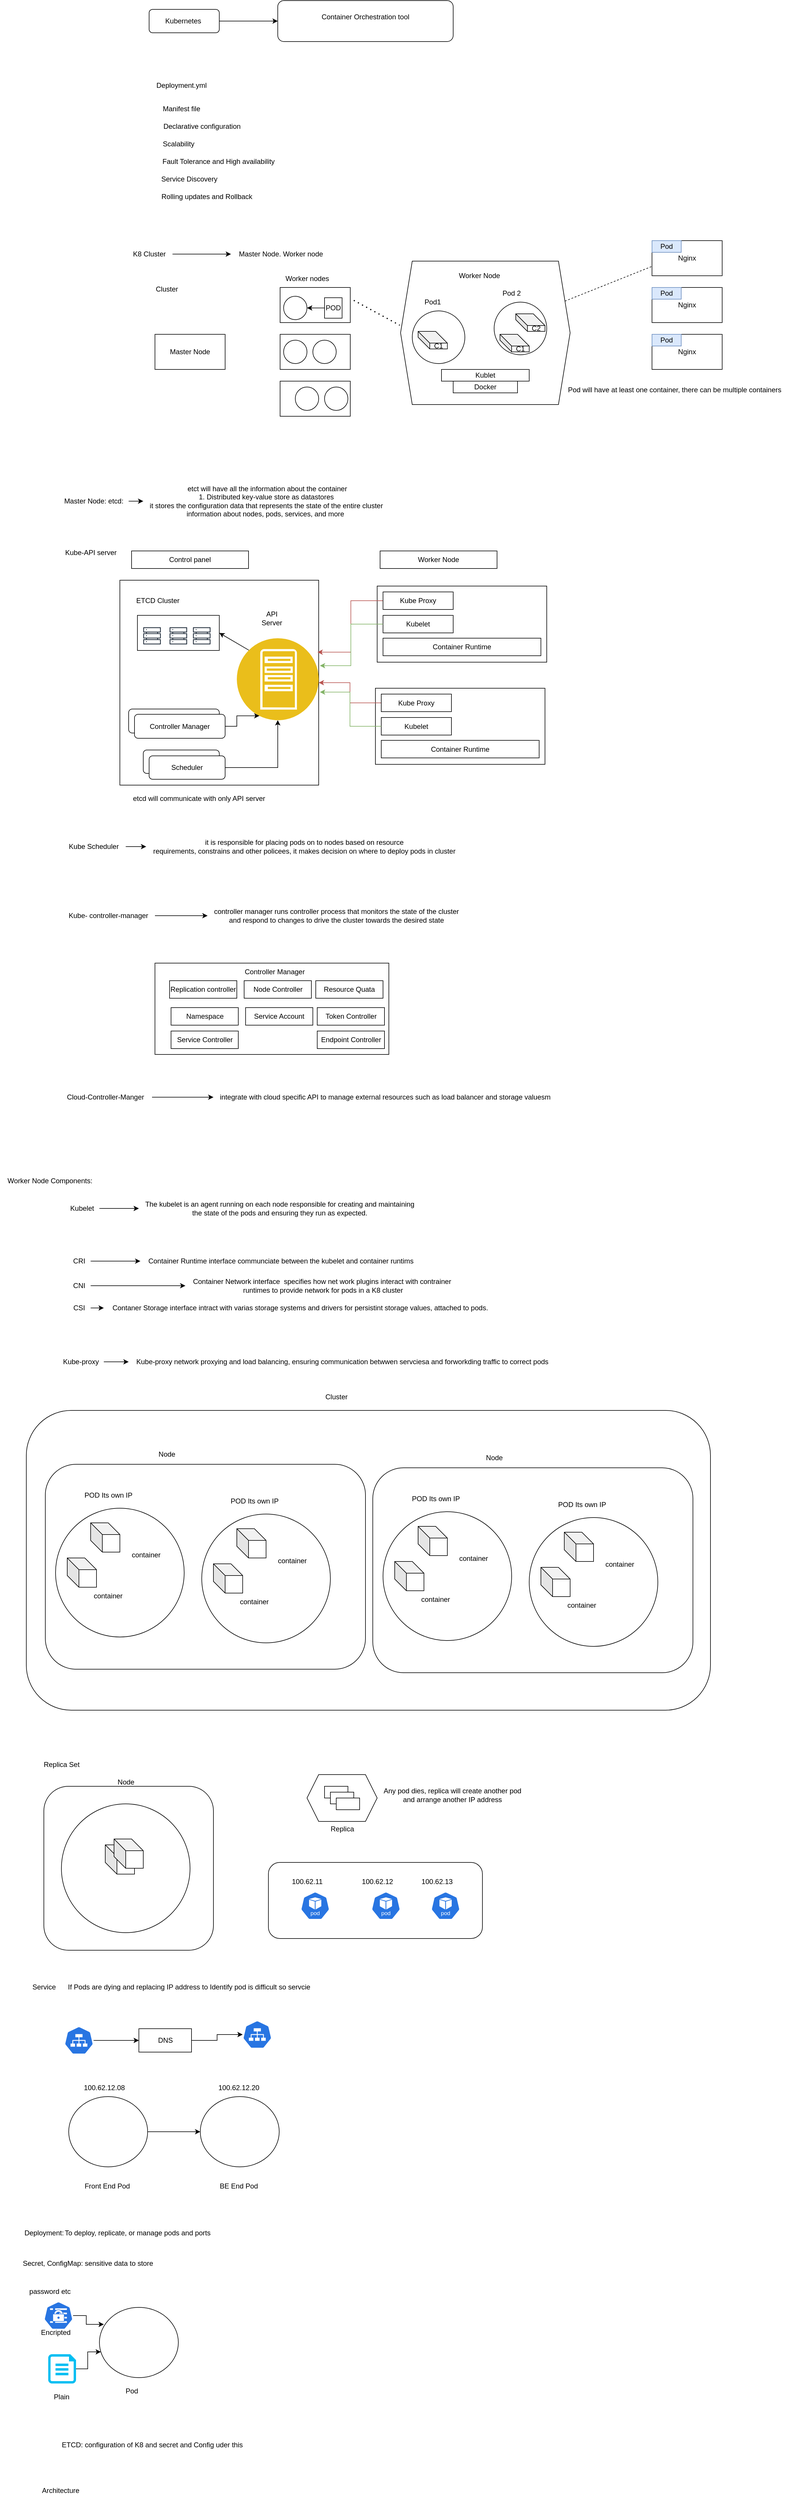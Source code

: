 <mxfile version="24.7.12">
  <diagram id="C5RBs43oDa-KdzZeNtuy" name="Page-1">
    <mxGraphModel dx="2361" dy="752" grid="1" gridSize="10" guides="1" tooltips="1" connect="1" arrows="1" fold="1" page="1" pageScale="1" pageWidth="827" pageHeight="1169" math="0" shadow="0">
      <root>
        <mxCell id="WIyWlLk6GJQsqaUBKTNV-0" />
        <mxCell id="WIyWlLk6GJQsqaUBKTNV-1" parent="WIyWlLk6GJQsqaUBKTNV-0" />
        <mxCell id="jMleGvEwKLc3Yw7W99So-43" value="" style="shape=hexagon;perimeter=hexagonPerimeter2;whiteSpace=wrap;html=1;fixedSize=1;" vertex="1" parent="WIyWlLk6GJQsqaUBKTNV-1">
          <mxGeometry x="420" y="3110" width="120" height="80" as="geometry" />
        </mxCell>
        <mxCell id="jMleGvEwKLc3Yw7W99So-36" value="" style="rounded=1;whiteSpace=wrap;html=1;" vertex="1" parent="WIyWlLk6GJQsqaUBKTNV-1">
          <mxGeometry x="-30" y="3130" width="290" height="280" as="geometry" />
        </mxCell>
        <mxCell id="jMleGvEwKLc3Yw7W99So-16" value="" style="rounded=1;whiteSpace=wrap;html=1;" vertex="1" parent="WIyWlLk6GJQsqaUBKTNV-1">
          <mxGeometry x="-60" y="2488" width="1170" height="512" as="geometry" />
        </mxCell>
        <mxCell id="jMleGvEwKLc3Yw7W99So-14" value="" style="rounded=1;whiteSpace=wrap;html=1;" vertex="1" parent="WIyWlLk6GJQsqaUBKTNV-1">
          <mxGeometry x="-27.5" y="2580" width="547.5" height="350" as="geometry" />
        </mxCell>
        <mxCell id="36-RxXvigOqK-Phu8G21-1" value="" style="edgeStyle=orthogonalEdgeStyle;rounded=0;orthogonalLoop=1;jettySize=auto;html=1;" parent="WIyWlLk6GJQsqaUBKTNV-1" source="WIyWlLk6GJQsqaUBKTNV-3" target="36-RxXvigOqK-Phu8G21-0" edge="1">
          <mxGeometry relative="1" as="geometry" />
        </mxCell>
        <mxCell id="WIyWlLk6GJQsqaUBKTNV-3" value="Kubernetes&amp;nbsp;" style="rounded=1;whiteSpace=wrap;html=1;fontSize=12;glass=0;strokeWidth=1;shadow=0;" parent="WIyWlLk6GJQsqaUBKTNV-1" vertex="1">
          <mxGeometry x="150" y="95" width="120" height="40" as="geometry" />
        </mxCell>
        <mxCell id="36-RxXvigOqK-Phu8G21-0" value="Container Orchestration tool&lt;div&gt;&amp;nbsp;&lt;/div&gt;" style="rounded=1;whiteSpace=wrap;html=1;fontSize=12;glass=0;strokeWidth=1;shadow=0;" parent="WIyWlLk6GJQsqaUBKTNV-1" vertex="1">
          <mxGeometry x="370" y="80" width="300" height="70" as="geometry" />
        </mxCell>
        <mxCell id="36-RxXvigOqK-Phu8G21-3" value="Manifest file" style="text;html=1;align=center;verticalAlign=middle;resizable=0;points=[];autosize=1;strokeColor=none;fillColor=none;" parent="WIyWlLk6GJQsqaUBKTNV-1" vertex="1">
          <mxGeometry x="160" y="250" width="90" height="30" as="geometry" />
        </mxCell>
        <mxCell id="36-RxXvigOqK-Phu8G21-4" value="Declarative configuration" style="text;html=1;align=center;verticalAlign=middle;resizable=0;points=[];autosize=1;strokeColor=none;fillColor=none;" parent="WIyWlLk6GJQsqaUBKTNV-1" vertex="1">
          <mxGeometry x="160" y="280" width="160" height="30" as="geometry" />
        </mxCell>
        <mxCell id="36-RxXvigOqK-Phu8G21-5" value="Scalability" style="text;html=1;align=center;verticalAlign=middle;resizable=0;points=[];autosize=1;strokeColor=none;fillColor=none;" parent="WIyWlLk6GJQsqaUBKTNV-1" vertex="1">
          <mxGeometry x="160" y="310" width="80" height="30" as="geometry" />
        </mxCell>
        <mxCell id="36-RxXvigOqK-Phu8G21-7" value="Fault Tolerance and High availability&amp;nbsp;" style="text;html=1;align=center;verticalAlign=middle;resizable=0;points=[];autosize=1;strokeColor=none;fillColor=none;" parent="WIyWlLk6GJQsqaUBKTNV-1" vertex="1">
          <mxGeometry x="160" y="340" width="220" height="30" as="geometry" />
        </mxCell>
        <mxCell id="36-RxXvigOqK-Phu8G21-8" value="Deployment.yml" style="text;html=1;align=center;verticalAlign=middle;resizable=0;points=[];autosize=1;strokeColor=none;fillColor=none;" parent="WIyWlLk6GJQsqaUBKTNV-1" vertex="1">
          <mxGeometry x="150" y="210" width="110" height="30" as="geometry" />
        </mxCell>
        <mxCell id="36-RxXvigOqK-Phu8G21-9" value="Service Discovery&amp;nbsp;" style="text;html=1;align=center;verticalAlign=middle;resizable=0;points=[];autosize=1;strokeColor=none;fillColor=none;" parent="WIyWlLk6GJQsqaUBKTNV-1" vertex="1">
          <mxGeometry x="160" y="370" width="120" height="30" as="geometry" />
        </mxCell>
        <mxCell id="36-RxXvigOqK-Phu8G21-10" value="Rolling updates and Rollback&amp;nbsp;" style="text;html=1;align=center;verticalAlign=middle;resizable=0;points=[];autosize=1;strokeColor=none;fillColor=none;" parent="WIyWlLk6GJQsqaUBKTNV-1" vertex="1">
          <mxGeometry x="160" y="400" width="180" height="30" as="geometry" />
        </mxCell>
        <mxCell id="36-RxXvigOqK-Phu8G21-13" value="" style="edgeStyle=orthogonalEdgeStyle;rounded=0;orthogonalLoop=1;jettySize=auto;html=1;" parent="WIyWlLk6GJQsqaUBKTNV-1" source="36-RxXvigOqK-Phu8G21-11" target="36-RxXvigOqK-Phu8G21-12" edge="1">
          <mxGeometry relative="1" as="geometry" />
        </mxCell>
        <mxCell id="36-RxXvigOqK-Phu8G21-11" value="K8 Cluster" style="text;html=1;align=center;verticalAlign=middle;resizable=0;points=[];autosize=1;strokeColor=none;fillColor=none;" parent="WIyWlLk6GJQsqaUBKTNV-1" vertex="1">
          <mxGeometry x="110" y="498" width="80" height="30" as="geometry" />
        </mxCell>
        <mxCell id="36-RxXvigOqK-Phu8G21-12" value="Master Node. Worker node" style="text;html=1;align=center;verticalAlign=middle;resizable=0;points=[];autosize=1;strokeColor=none;fillColor=none;" parent="WIyWlLk6GJQsqaUBKTNV-1" vertex="1">
          <mxGeometry x="290" y="498" width="170" height="30" as="geometry" />
        </mxCell>
        <mxCell id="36-RxXvigOqK-Phu8G21-14" value="Master Node" style="rounded=0;whiteSpace=wrap;html=1;" parent="WIyWlLk6GJQsqaUBKTNV-1" vertex="1">
          <mxGeometry x="160" y="650" width="120" height="60" as="geometry" />
        </mxCell>
        <mxCell id="36-RxXvigOqK-Phu8G21-15" value="" style="rounded=0;whiteSpace=wrap;html=1;" parent="WIyWlLk6GJQsqaUBKTNV-1" vertex="1">
          <mxGeometry x="374" y="730" width="120" height="60" as="geometry" />
        </mxCell>
        <mxCell id="36-RxXvigOqK-Phu8G21-16" value="" style="rounded=0;whiteSpace=wrap;html=1;" parent="WIyWlLk6GJQsqaUBKTNV-1" vertex="1">
          <mxGeometry x="374" y="650" width="120" height="60" as="geometry" />
        </mxCell>
        <mxCell id="36-RxXvigOqK-Phu8G21-17" value="" style="rounded=0;whiteSpace=wrap;html=1;" parent="WIyWlLk6GJQsqaUBKTNV-1" vertex="1">
          <mxGeometry x="374" y="570" width="120" height="60" as="geometry" />
        </mxCell>
        <mxCell id="36-RxXvigOqK-Phu8G21-19" value="" style="ellipse;whiteSpace=wrap;html=1;aspect=fixed;" parent="WIyWlLk6GJQsqaUBKTNV-1" vertex="1">
          <mxGeometry x="380" y="585" width="40" height="40" as="geometry" />
        </mxCell>
        <mxCell id="36-RxXvigOqK-Phu8G21-22" value="" style="edgeStyle=orthogonalEdgeStyle;rounded=0;orthogonalLoop=1;jettySize=auto;html=1;" parent="WIyWlLk6GJQsqaUBKTNV-1" source="36-RxXvigOqK-Phu8G21-20" target="36-RxXvigOqK-Phu8G21-19" edge="1">
          <mxGeometry relative="1" as="geometry" />
        </mxCell>
        <mxCell id="36-RxXvigOqK-Phu8G21-20" value="POD" style="whiteSpace=wrap;html=1;" parent="WIyWlLk6GJQsqaUBKTNV-1" vertex="1">
          <mxGeometry x="450" y="587.5" width="30" height="35" as="geometry" />
        </mxCell>
        <mxCell id="36-RxXvigOqK-Phu8G21-23" value="" style="ellipse;whiteSpace=wrap;html=1;aspect=fixed;" parent="WIyWlLk6GJQsqaUBKTNV-1" vertex="1">
          <mxGeometry x="430" y="660" width="40" height="40" as="geometry" />
        </mxCell>
        <mxCell id="36-RxXvigOqK-Phu8G21-24" value="" style="ellipse;whiteSpace=wrap;html=1;aspect=fixed;" parent="WIyWlLk6GJQsqaUBKTNV-1" vertex="1">
          <mxGeometry x="380" y="660" width="40" height="40" as="geometry" />
        </mxCell>
        <mxCell id="36-RxXvigOqK-Phu8G21-25" value="" style="ellipse;whiteSpace=wrap;html=1;aspect=fixed;" parent="WIyWlLk6GJQsqaUBKTNV-1" vertex="1">
          <mxGeometry x="400" y="740" width="40" height="40" as="geometry" />
        </mxCell>
        <mxCell id="36-RxXvigOqK-Phu8G21-26" value="" style="ellipse;whiteSpace=wrap;html=1;aspect=fixed;" parent="WIyWlLk6GJQsqaUBKTNV-1" vertex="1">
          <mxGeometry x="450" y="740" width="40" height="40" as="geometry" />
        </mxCell>
        <mxCell id="36-RxXvigOqK-Phu8G21-27" value="Worker nodes" style="text;html=1;align=center;verticalAlign=middle;resizable=0;points=[];autosize=1;strokeColor=none;fillColor=none;" parent="WIyWlLk6GJQsqaUBKTNV-1" vertex="1">
          <mxGeometry x="370" y="540" width="100" height="30" as="geometry" />
        </mxCell>
        <mxCell id="36-RxXvigOqK-Phu8G21-29" value="Cluster" style="text;html=1;align=center;verticalAlign=middle;resizable=0;points=[];autosize=1;strokeColor=none;fillColor=none;" parent="WIyWlLk6GJQsqaUBKTNV-1" vertex="1">
          <mxGeometry x="150" y="558" width="60" height="30" as="geometry" />
        </mxCell>
        <mxCell id="36-RxXvigOqK-Phu8G21-30" value="&lt;div&gt;&lt;br&gt;&lt;/div&gt;" style="shape=hexagon;perimeter=hexagonPerimeter2;whiteSpace=wrap;html=1;fixedSize=1;" parent="WIyWlLk6GJQsqaUBKTNV-1" vertex="1">
          <mxGeometry x="580" y="525" width="290" height="245" as="geometry" />
        </mxCell>
        <mxCell id="36-RxXvigOqK-Phu8G21-31" value="" style="endArrow=none;dashed=1;html=1;dashPattern=1 3;strokeWidth=2;rounded=0;entryX=-0.005;entryY=0.447;entryDx=0;entryDy=0;entryPerimeter=0;" parent="WIyWlLk6GJQsqaUBKTNV-1" target="36-RxXvigOqK-Phu8G21-30" edge="1">
          <mxGeometry width="50" height="50" relative="1" as="geometry">
            <mxPoint x="500" y="592" as="sourcePoint" />
            <mxPoint x="560" y="790" as="targetPoint" />
          </mxGeometry>
        </mxCell>
        <mxCell id="36-RxXvigOqK-Phu8G21-32" value="" style="ellipse;whiteSpace=wrap;html=1;aspect=fixed;" parent="WIyWlLk6GJQsqaUBKTNV-1" vertex="1">
          <mxGeometry x="600" y="610" width="90" height="90" as="geometry" />
        </mxCell>
        <mxCell id="36-RxXvigOqK-Phu8G21-34" value="" style="ellipse;whiteSpace=wrap;html=1;aspect=fixed;" parent="WIyWlLk6GJQsqaUBKTNV-1" vertex="1">
          <mxGeometry x="740" y="595" width="90" height="90" as="geometry" />
        </mxCell>
        <mxCell id="36-RxXvigOqK-Phu8G21-35" value="C1" style="shape=cube;whiteSpace=wrap;html=1;boundedLbl=1;backgroundOutline=1;darkOpacity=0.05;darkOpacity2=0.1;size=20;" parent="WIyWlLk6GJQsqaUBKTNV-1" vertex="1">
          <mxGeometry x="610" y="645" width="50" height="30" as="geometry" />
        </mxCell>
        <mxCell id="36-RxXvigOqK-Phu8G21-36" value="C2" style="shape=cube;whiteSpace=wrap;html=1;boundedLbl=1;backgroundOutline=1;darkOpacity=0.05;darkOpacity2=0.1;size=20;" parent="WIyWlLk6GJQsqaUBKTNV-1" vertex="1">
          <mxGeometry x="777" y="615" width="50" height="30" as="geometry" />
        </mxCell>
        <mxCell id="36-RxXvigOqK-Phu8G21-37" value="C1" style="shape=cube;whiteSpace=wrap;html=1;boundedLbl=1;backgroundOutline=1;darkOpacity=0.05;darkOpacity2=0.1;size=20;" parent="WIyWlLk6GJQsqaUBKTNV-1" vertex="1">
          <mxGeometry x="750" y="650" width="50" height="30" as="geometry" />
        </mxCell>
        <mxCell id="36-RxXvigOqK-Phu8G21-38" value="Pod1" style="text;html=1;align=center;verticalAlign=middle;whiteSpace=wrap;rounded=0;" parent="WIyWlLk6GJQsqaUBKTNV-1" vertex="1">
          <mxGeometry x="605" y="580" width="60" height="30" as="geometry" />
        </mxCell>
        <mxCell id="36-RxXvigOqK-Phu8G21-39" value="Pod 2" style="text;html=1;align=center;verticalAlign=middle;whiteSpace=wrap;rounded=0;" parent="WIyWlLk6GJQsqaUBKTNV-1" vertex="1">
          <mxGeometry x="740" y="565" width="60" height="30" as="geometry" />
        </mxCell>
        <mxCell id="36-RxXvigOqK-Phu8G21-40" value="Worker Node" style="text;html=1;align=center;verticalAlign=middle;whiteSpace=wrap;rounded=0;" parent="WIyWlLk6GJQsqaUBKTNV-1" vertex="1">
          <mxGeometry x="660" y="535" width="110" height="30" as="geometry" />
        </mxCell>
        <mxCell id="36-RxXvigOqK-Phu8G21-42" value="Kublet" style="rounded=0;whiteSpace=wrap;html=1;" parent="WIyWlLk6GJQsqaUBKTNV-1" vertex="1">
          <mxGeometry x="650" y="710" width="150" height="20" as="geometry" />
        </mxCell>
        <mxCell id="36-RxXvigOqK-Phu8G21-43" value="Docker" style="rounded=0;whiteSpace=wrap;html=1;" parent="WIyWlLk6GJQsqaUBKTNV-1" vertex="1">
          <mxGeometry x="670" y="730" width="110" height="20" as="geometry" />
        </mxCell>
        <mxCell id="36-RxXvigOqK-Phu8G21-44" value="" style="endArrow=none;dashed=1;html=1;rounded=0;" parent="WIyWlLk6GJQsqaUBKTNV-1" target="36-RxXvigOqK-Phu8G21-30" edge="1">
          <mxGeometry width="50" height="50" relative="1" as="geometry">
            <mxPoint x="1020" y="530" as="sourcePoint" />
            <mxPoint x="890" y="560" as="targetPoint" />
          </mxGeometry>
        </mxCell>
        <mxCell id="36-RxXvigOqK-Phu8G21-45" value="Nginx" style="rounded=0;whiteSpace=wrap;html=1;" parent="WIyWlLk6GJQsqaUBKTNV-1" vertex="1">
          <mxGeometry x="1010" y="490" width="120" height="60" as="geometry" />
        </mxCell>
        <mxCell id="36-RxXvigOqK-Phu8G21-46" value="Pod" style="text;html=1;align=center;verticalAlign=middle;whiteSpace=wrap;rounded=0;fillColor=#dae8fc;strokeColor=#6c8ebf;" parent="WIyWlLk6GJQsqaUBKTNV-1" vertex="1">
          <mxGeometry x="1010" y="490" width="50" height="20" as="geometry" />
        </mxCell>
        <mxCell id="36-RxXvigOqK-Phu8G21-47" value="Nginx" style="rounded=0;whiteSpace=wrap;html=1;" parent="WIyWlLk6GJQsqaUBKTNV-1" vertex="1">
          <mxGeometry x="1010" y="570" width="120" height="60" as="geometry" />
        </mxCell>
        <mxCell id="36-RxXvigOqK-Phu8G21-48" value="Nginx" style="rounded=0;whiteSpace=wrap;html=1;" parent="WIyWlLk6GJQsqaUBKTNV-1" vertex="1">
          <mxGeometry x="1010" y="650" width="120" height="60" as="geometry" />
        </mxCell>
        <mxCell id="36-RxXvigOqK-Phu8G21-49" value="Pod" style="text;html=1;align=center;verticalAlign=middle;whiteSpace=wrap;rounded=0;fillColor=#dae8fc;strokeColor=#6c8ebf;" parent="WIyWlLk6GJQsqaUBKTNV-1" vertex="1">
          <mxGeometry x="1010" y="570" width="50" height="20" as="geometry" />
        </mxCell>
        <mxCell id="36-RxXvigOqK-Phu8G21-50" value="Pod" style="text;html=1;align=center;verticalAlign=middle;whiteSpace=wrap;rounded=0;fillColor=#dae8fc;strokeColor=#6c8ebf;" parent="WIyWlLk6GJQsqaUBKTNV-1" vertex="1">
          <mxGeometry x="1010" y="650" width="50" height="20" as="geometry" />
        </mxCell>
        <mxCell id="36-RxXvigOqK-Phu8G21-52" value="Pod will have at least one container, there can be multiple containers&amp;nbsp;" style="text;html=1;align=center;verticalAlign=middle;resizable=0;points=[];autosize=1;strokeColor=none;fillColor=none;" parent="WIyWlLk6GJQsqaUBKTNV-1" vertex="1">
          <mxGeometry x="855" y="730" width="390" height="30" as="geometry" />
        </mxCell>
        <mxCell id="36-RxXvigOqK-Phu8G21-55" value="" style="edgeStyle=orthogonalEdgeStyle;rounded=0;orthogonalLoop=1;jettySize=auto;html=1;" parent="WIyWlLk6GJQsqaUBKTNV-1" source="36-RxXvigOqK-Phu8G21-53" target="36-RxXvigOqK-Phu8G21-54" edge="1">
          <mxGeometry relative="1" as="geometry" />
        </mxCell>
        <mxCell id="36-RxXvigOqK-Phu8G21-53" value="Master Node: etcd:" style="text;html=1;align=center;verticalAlign=middle;resizable=0;points=[];autosize=1;strokeColor=none;fillColor=none;" parent="WIyWlLk6GJQsqaUBKTNV-1" vertex="1">
          <mxGeometry x="-5" y="920" width="120" height="30" as="geometry" />
        </mxCell>
        <mxCell id="36-RxXvigOqK-Phu8G21-54" value="&amp;nbsp;etct will have all the information about the container&lt;div&gt;1. Distributed key-value store as datastores&lt;/div&gt;&lt;div&gt;it stores the configuration data that represents the state of the entire cluster&lt;/div&gt;&lt;div&gt;information about nodes, pods, services, and more&amp;nbsp;&lt;/div&gt;" style="text;html=1;align=center;verticalAlign=middle;resizable=0;points=[];autosize=1;strokeColor=none;fillColor=none;" parent="WIyWlLk6GJQsqaUBKTNV-1" vertex="1">
          <mxGeometry x="140" y="900" width="420" height="70" as="geometry" />
        </mxCell>
        <mxCell id="36-RxXvigOqK-Phu8G21-59" value="Kube-API server" style="text;html=1;align=center;verticalAlign=middle;resizable=0;points=[];autosize=1;strokeColor=none;fillColor=none;" parent="WIyWlLk6GJQsqaUBKTNV-1" vertex="1">
          <mxGeometry x="-5" y="1008" width="110" height="30" as="geometry" />
        </mxCell>
        <mxCell id="36-RxXvigOqK-Phu8G21-60" value="Control panel" style="rounded=0;whiteSpace=wrap;html=1;" parent="WIyWlLk6GJQsqaUBKTNV-1" vertex="1">
          <mxGeometry x="120" y="1020" width="200" height="30" as="geometry" />
        </mxCell>
        <mxCell id="36-RxXvigOqK-Phu8G21-61" value="" style="rounded=0;whiteSpace=wrap;html=1;" parent="WIyWlLk6GJQsqaUBKTNV-1" vertex="1">
          <mxGeometry x="100" y="1070" width="340" height="350" as="geometry" />
        </mxCell>
        <mxCell id="36-RxXvigOqK-Phu8G21-62" value="" style="rounded=0;whiteSpace=wrap;html=1;" parent="WIyWlLk6GJQsqaUBKTNV-1" vertex="1">
          <mxGeometry x="130" y="1130" width="140" height="60" as="geometry" />
        </mxCell>
        <mxCell id="36-RxXvigOqK-Phu8G21-63" value="ETCD Cluster" style="text;html=1;align=center;verticalAlign=middle;whiteSpace=wrap;rounded=0;" parent="WIyWlLk6GJQsqaUBKTNV-1" vertex="1">
          <mxGeometry x="120" y="1090" width="90" height="30" as="geometry" />
        </mxCell>
        <mxCell id="36-RxXvigOqK-Phu8G21-64" value="" style="sketch=0;outlineConnect=0;fontColor=#232F3E;gradientColor=none;fillColor=#232F3D;strokeColor=none;dashed=0;verticalLabelPosition=bottom;verticalAlign=top;align=center;html=1;fontSize=12;fontStyle=0;aspect=fixed;pointerEvents=1;shape=mxgraph.aws4.servers;" parent="WIyWlLk6GJQsqaUBKTNV-1" vertex="1">
          <mxGeometry x="140" y="1150" width="30" height="30" as="geometry" />
        </mxCell>
        <mxCell id="36-RxXvigOqK-Phu8G21-65" value="" style="sketch=0;outlineConnect=0;fontColor=#232F3E;gradientColor=none;fillColor=#232F3D;strokeColor=none;dashed=0;verticalLabelPosition=bottom;verticalAlign=top;align=center;html=1;fontSize=12;fontStyle=0;aspect=fixed;pointerEvents=1;shape=mxgraph.aws4.servers;" parent="WIyWlLk6GJQsqaUBKTNV-1" vertex="1">
          <mxGeometry x="185" y="1150" width="30" height="30" as="geometry" />
        </mxCell>
        <mxCell id="36-RxXvigOqK-Phu8G21-66" value="" style="sketch=0;outlineConnect=0;fontColor=#232F3E;gradientColor=none;fillColor=#232F3D;strokeColor=none;dashed=0;verticalLabelPosition=bottom;verticalAlign=top;align=center;html=1;fontSize=12;fontStyle=0;aspect=fixed;pointerEvents=1;shape=mxgraph.aws4.servers;" parent="WIyWlLk6GJQsqaUBKTNV-1" vertex="1">
          <mxGeometry x="225" y="1150" width="30" height="30" as="geometry" />
        </mxCell>
        <mxCell id="36-RxXvigOqK-Phu8G21-67" value="" style="image;aspect=fixed;perimeter=ellipsePerimeter;html=1;align=center;shadow=0;dashed=0;fontColor=#4277BB;labelBackgroundColor=default;fontSize=12;spacingTop=3;image=img/lib/ibm/applications/app_server.svg;" parent="WIyWlLk6GJQsqaUBKTNV-1" vertex="1">
          <mxGeometry x="300" y="1169" width="140" height="140" as="geometry" />
        </mxCell>
        <mxCell id="36-RxXvigOqK-Phu8G21-68" value="" style="endArrow=classic;html=1;rounded=0;entryX=1;entryY=0.5;entryDx=0;entryDy=0;exitX=0;exitY=0;exitDx=0;exitDy=0;" parent="WIyWlLk6GJQsqaUBKTNV-1" source="36-RxXvigOqK-Phu8G21-67" target="36-RxXvigOqK-Phu8G21-62" edge="1">
          <mxGeometry width="50" height="50" relative="1" as="geometry">
            <mxPoint x="260" y="1260" as="sourcePoint" />
            <mxPoint x="310" y="1210" as="targetPoint" />
          </mxGeometry>
        </mxCell>
        <mxCell id="36-RxXvigOqK-Phu8G21-69" value="" style="rounded=1;whiteSpace=wrap;html=1;" parent="WIyWlLk6GJQsqaUBKTNV-1" vertex="1">
          <mxGeometry x="115" y="1290" width="155" height="41" as="geometry" />
        </mxCell>
        <mxCell id="36-RxXvigOqK-Phu8G21-74" style="edgeStyle=orthogonalEdgeStyle;rounded=0;orthogonalLoop=1;jettySize=auto;html=1;entryX=0.25;entryY=1;entryDx=0;entryDy=0;" parent="WIyWlLk6GJQsqaUBKTNV-1" source="36-RxXvigOqK-Phu8G21-70" target="36-RxXvigOqK-Phu8G21-67" edge="1">
          <mxGeometry relative="1" as="geometry" />
        </mxCell>
        <mxCell id="36-RxXvigOqK-Phu8G21-70" value="Controller Manager" style="rounded=1;whiteSpace=wrap;html=1;" parent="WIyWlLk6GJQsqaUBKTNV-1" vertex="1">
          <mxGeometry x="125" y="1299" width="155" height="41" as="geometry" />
        </mxCell>
        <mxCell id="36-RxXvigOqK-Phu8G21-71" value="" style="rounded=1;whiteSpace=wrap;html=1;" parent="WIyWlLk6GJQsqaUBKTNV-1" vertex="1">
          <mxGeometry x="140" y="1360" width="130" height="40" as="geometry" />
        </mxCell>
        <mxCell id="36-RxXvigOqK-Phu8G21-77" style="edgeStyle=orthogonalEdgeStyle;rounded=0;orthogonalLoop=1;jettySize=auto;html=1;entryX=0.5;entryY=1;entryDx=0;entryDy=0;" parent="WIyWlLk6GJQsqaUBKTNV-1" source="36-RxXvigOqK-Phu8G21-72" target="36-RxXvigOqK-Phu8G21-67" edge="1">
          <mxGeometry relative="1" as="geometry" />
        </mxCell>
        <mxCell id="36-RxXvigOqK-Phu8G21-72" value="Scheduler" style="rounded=1;whiteSpace=wrap;html=1;" parent="WIyWlLk6GJQsqaUBKTNV-1" vertex="1">
          <mxGeometry x="150" y="1370" width="130" height="40" as="geometry" />
        </mxCell>
        <mxCell id="36-RxXvigOqK-Phu8G21-78" value="Worker Node" style="rounded=0;whiteSpace=wrap;html=1;" parent="WIyWlLk6GJQsqaUBKTNV-1" vertex="1">
          <mxGeometry x="545" y="1020" width="200" height="30" as="geometry" />
        </mxCell>
        <mxCell id="36-RxXvigOqK-Phu8G21-79" value="" style="rounded=0;whiteSpace=wrap;html=1;" parent="WIyWlLk6GJQsqaUBKTNV-1" vertex="1">
          <mxGeometry x="540" y="1080" width="290" height="130" as="geometry" />
        </mxCell>
        <mxCell id="36-RxXvigOqK-Phu8G21-83" style="edgeStyle=orthogonalEdgeStyle;rounded=0;orthogonalLoop=1;jettySize=auto;html=1;entryX=0.994;entryY=0.351;entryDx=0;entryDy=0;entryPerimeter=0;fillColor=#f8cecc;strokeColor=#b85450;" parent="WIyWlLk6GJQsqaUBKTNV-1" source="36-RxXvigOqK-Phu8G21-80" target="36-RxXvigOqK-Phu8G21-61" edge="1">
          <mxGeometry relative="1" as="geometry">
            <mxPoint x="450" y="1190" as="targetPoint" />
          </mxGeometry>
        </mxCell>
        <mxCell id="36-RxXvigOqK-Phu8G21-80" value="Kube Proxy" style="rounded=0;whiteSpace=wrap;html=1;" parent="WIyWlLk6GJQsqaUBKTNV-1" vertex="1">
          <mxGeometry x="550" y="1090" width="120" height="30" as="geometry" />
        </mxCell>
        <mxCell id="36-RxXvigOqK-Phu8G21-81" value="Kubelet" style="rounded=0;whiteSpace=wrap;html=1;" parent="WIyWlLk6GJQsqaUBKTNV-1" vertex="1">
          <mxGeometry x="550" y="1130" width="120" height="30" as="geometry" />
        </mxCell>
        <mxCell id="36-RxXvigOqK-Phu8G21-82" value="Container Runtime" style="rounded=0;whiteSpace=wrap;html=1;" parent="WIyWlLk6GJQsqaUBKTNV-1" vertex="1">
          <mxGeometry x="550" y="1169" width="270" height="30" as="geometry" />
        </mxCell>
        <mxCell id="36-RxXvigOqK-Phu8G21-84" style="edgeStyle=orthogonalEdgeStyle;rounded=0;orthogonalLoop=1;jettySize=auto;html=1;entryX=1.006;entryY=0.417;entryDx=0;entryDy=0;entryPerimeter=0;fillColor=#d5e8d4;strokeColor=#82b366;" parent="WIyWlLk6GJQsqaUBKTNV-1" source="36-RxXvigOqK-Phu8G21-81" target="36-RxXvigOqK-Phu8G21-61" edge="1">
          <mxGeometry relative="1" as="geometry" />
        </mxCell>
        <mxCell id="36-RxXvigOqK-Phu8G21-86" value="" style="rounded=0;whiteSpace=wrap;html=1;" parent="WIyWlLk6GJQsqaUBKTNV-1" vertex="1">
          <mxGeometry x="537" y="1254.5" width="290" height="130" as="geometry" />
        </mxCell>
        <mxCell id="36-RxXvigOqK-Phu8G21-90" style="edgeStyle=orthogonalEdgeStyle;rounded=0;orthogonalLoop=1;jettySize=auto;html=1;entryX=1;entryY=0.5;entryDx=0;entryDy=0;fillColor=#f8cecc;strokeColor=#b85450;" parent="WIyWlLk6GJQsqaUBKTNV-1" source="36-RxXvigOqK-Phu8G21-87" target="36-RxXvigOqK-Phu8G21-61" edge="1">
          <mxGeometry relative="1" as="geometry" />
        </mxCell>
        <mxCell id="36-RxXvigOqK-Phu8G21-87" value="Kube Proxy" style="rounded=0;whiteSpace=wrap;html=1;" parent="WIyWlLk6GJQsqaUBKTNV-1" vertex="1">
          <mxGeometry x="547" y="1264.5" width="120" height="30" as="geometry" />
        </mxCell>
        <mxCell id="36-RxXvigOqK-Phu8G21-88" value="Kubelet" style="rounded=0;whiteSpace=wrap;html=1;" parent="WIyWlLk6GJQsqaUBKTNV-1" vertex="1">
          <mxGeometry x="547" y="1304.5" width="120" height="30" as="geometry" />
        </mxCell>
        <mxCell id="36-RxXvigOqK-Phu8G21-89" value="Container Runtime" style="rounded=0;whiteSpace=wrap;html=1;" parent="WIyWlLk6GJQsqaUBKTNV-1" vertex="1">
          <mxGeometry x="547" y="1343.5" width="270" height="30" as="geometry" />
        </mxCell>
        <mxCell id="36-RxXvigOqK-Phu8G21-91" style="edgeStyle=orthogonalEdgeStyle;rounded=0;orthogonalLoop=1;jettySize=auto;html=1;entryX=1.006;entryY=0.546;entryDx=0;entryDy=0;entryPerimeter=0;fillColor=#d5e8d4;strokeColor=#82b366;" parent="WIyWlLk6GJQsqaUBKTNV-1" source="36-RxXvigOqK-Phu8G21-88" target="36-RxXvigOqK-Phu8G21-61" edge="1">
          <mxGeometry relative="1" as="geometry" />
        </mxCell>
        <mxCell id="36-RxXvigOqK-Phu8G21-92" value="API Server" style="text;html=1;align=center;verticalAlign=middle;whiteSpace=wrap;rounded=0;" parent="WIyWlLk6GJQsqaUBKTNV-1" vertex="1">
          <mxGeometry x="330" y="1120" width="60" height="30" as="geometry" />
        </mxCell>
        <mxCell id="36-RxXvigOqK-Phu8G21-95" value="" style="edgeStyle=orthogonalEdgeStyle;rounded=0;orthogonalLoop=1;jettySize=auto;html=1;" parent="WIyWlLk6GJQsqaUBKTNV-1" source="36-RxXvigOqK-Phu8G21-93" target="36-RxXvigOqK-Phu8G21-94" edge="1">
          <mxGeometry relative="1" as="geometry" />
        </mxCell>
        <mxCell id="36-RxXvigOqK-Phu8G21-93" value="Kube Scheduler" style="text;html=1;align=center;verticalAlign=middle;resizable=0;points=[];autosize=1;strokeColor=none;fillColor=none;" parent="WIyWlLk6GJQsqaUBKTNV-1" vertex="1">
          <mxGeometry y="1510" width="110" height="30" as="geometry" />
        </mxCell>
        <mxCell id="36-RxXvigOqK-Phu8G21-94" value="it is responsible for placing pods on to nodes based on resource&lt;div&gt;requirements, constrains and other policees, it makes decision on where to deploy pods in cluster&lt;/div&gt;" style="text;html=1;align=center;verticalAlign=middle;resizable=0;points=[];autosize=1;strokeColor=none;fillColor=none;" parent="WIyWlLk6GJQsqaUBKTNV-1" vertex="1">
          <mxGeometry x="145" y="1505" width="540" height="40" as="geometry" />
        </mxCell>
        <mxCell id="36-RxXvigOqK-Phu8G21-96" value="etcd will communicate with only API server" style="text;html=1;align=center;verticalAlign=middle;resizable=0;points=[];autosize=1;strokeColor=none;fillColor=none;" parent="WIyWlLk6GJQsqaUBKTNV-1" vertex="1">
          <mxGeometry x="110" y="1428" width="250" height="30" as="geometry" />
        </mxCell>
        <mxCell id="36-RxXvigOqK-Phu8G21-99" value="" style="edgeStyle=orthogonalEdgeStyle;rounded=0;orthogonalLoop=1;jettySize=auto;html=1;" parent="WIyWlLk6GJQsqaUBKTNV-1" source="36-RxXvigOqK-Phu8G21-97" target="36-RxXvigOqK-Phu8G21-98" edge="1">
          <mxGeometry relative="1" as="geometry" />
        </mxCell>
        <mxCell id="36-RxXvigOqK-Phu8G21-97" value="Kube- controller-manager" style="text;html=1;align=center;verticalAlign=middle;resizable=0;points=[];autosize=1;strokeColor=none;fillColor=none;" parent="WIyWlLk6GJQsqaUBKTNV-1" vertex="1">
          <mxGeometry y="1628" width="160" height="30" as="geometry" />
        </mxCell>
        <mxCell id="36-RxXvigOqK-Phu8G21-98" value="controller manager runs controller process that monitors the state of the cluster&lt;div&gt;and respond to changes to drive the cluster towards the desired state&lt;/div&gt;" style="text;html=1;align=center;verticalAlign=middle;resizable=0;points=[];autosize=1;strokeColor=none;fillColor=none;" parent="WIyWlLk6GJQsqaUBKTNV-1" vertex="1">
          <mxGeometry x="250" y="1623" width="440" height="40" as="geometry" />
        </mxCell>
        <mxCell id="36-RxXvigOqK-Phu8G21-100" value="" style="rounded=0;whiteSpace=wrap;html=1;" parent="WIyWlLk6GJQsqaUBKTNV-1" vertex="1">
          <mxGeometry x="160" y="1724" width="400" height="156" as="geometry" />
        </mxCell>
        <mxCell id="36-RxXvigOqK-Phu8G21-101" value="Controller Manager" style="text;html=1;align=center;verticalAlign=middle;whiteSpace=wrap;rounded=0;" parent="WIyWlLk6GJQsqaUBKTNV-1" vertex="1">
          <mxGeometry x="300" y="1724" width="130" height="30" as="geometry" />
        </mxCell>
        <mxCell id="36-RxXvigOqK-Phu8G21-102" value="Replication controller" style="rounded=0;whiteSpace=wrap;html=1;" parent="WIyWlLk6GJQsqaUBKTNV-1" vertex="1">
          <mxGeometry x="185" y="1754" width="115" height="30" as="geometry" />
        </mxCell>
        <mxCell id="36-RxXvigOqK-Phu8G21-103" value="Node Controller" style="rounded=0;whiteSpace=wrap;html=1;" parent="WIyWlLk6GJQsqaUBKTNV-1" vertex="1">
          <mxGeometry x="312.5" y="1754" width="115" height="30" as="geometry" />
        </mxCell>
        <mxCell id="36-RxXvigOqK-Phu8G21-104" value="Resource Quata" style="rounded=0;whiteSpace=wrap;html=1;" parent="WIyWlLk6GJQsqaUBKTNV-1" vertex="1">
          <mxGeometry x="435" y="1754" width="115" height="30" as="geometry" />
        </mxCell>
        <mxCell id="36-RxXvigOqK-Phu8G21-105" value="Namespace" style="rounded=0;whiteSpace=wrap;html=1;" parent="WIyWlLk6GJQsqaUBKTNV-1" vertex="1">
          <mxGeometry x="187.5" y="1800" width="115" height="30" as="geometry" />
        </mxCell>
        <mxCell id="36-RxXvigOqK-Phu8G21-106" value="Service Account" style="rounded=0;whiteSpace=wrap;html=1;" parent="WIyWlLk6GJQsqaUBKTNV-1" vertex="1">
          <mxGeometry x="315" y="1800" width="115" height="30" as="geometry" />
        </mxCell>
        <mxCell id="36-RxXvigOqK-Phu8G21-107" value="Token Controller" style="rounded=0;whiteSpace=wrap;html=1;" parent="WIyWlLk6GJQsqaUBKTNV-1" vertex="1">
          <mxGeometry x="437.5" y="1800" width="115" height="30" as="geometry" />
        </mxCell>
        <mxCell id="36-RxXvigOqK-Phu8G21-108" value="Service Controller" style="rounded=0;whiteSpace=wrap;html=1;" parent="WIyWlLk6GJQsqaUBKTNV-1" vertex="1">
          <mxGeometry x="187.5" y="1840" width="115" height="30" as="geometry" />
        </mxCell>
        <mxCell id="36-RxXvigOqK-Phu8G21-110" value="Endpoint Controller" style="rounded=0;whiteSpace=wrap;html=1;" parent="WIyWlLk6GJQsqaUBKTNV-1" vertex="1">
          <mxGeometry x="437.5" y="1840" width="115" height="30" as="geometry" />
        </mxCell>
        <mxCell id="36-RxXvigOqK-Phu8G21-113" value="" style="edgeStyle=orthogonalEdgeStyle;rounded=0;orthogonalLoop=1;jettySize=auto;html=1;" parent="WIyWlLk6GJQsqaUBKTNV-1" source="36-RxXvigOqK-Phu8G21-111" target="36-RxXvigOqK-Phu8G21-112" edge="1">
          <mxGeometry relative="1" as="geometry" />
        </mxCell>
        <mxCell id="36-RxXvigOqK-Phu8G21-111" value="Cloud-Controller-Manger" style="text;html=1;align=center;verticalAlign=middle;resizable=0;points=[];autosize=1;strokeColor=none;fillColor=none;" parent="WIyWlLk6GJQsqaUBKTNV-1" vertex="1">
          <mxGeometry x="-5" y="1938" width="160" height="30" as="geometry" />
        </mxCell>
        <mxCell id="36-RxXvigOqK-Phu8G21-112" value="integrate with cloud specific API to manage external resources such as load balancer and storage valuesm&amp;nbsp;" style="text;html=1;align=center;verticalAlign=middle;resizable=0;points=[];autosize=1;strokeColor=none;fillColor=none;" parent="WIyWlLk6GJQsqaUBKTNV-1" vertex="1">
          <mxGeometry x="260" y="1938" width="590" height="30" as="geometry" />
        </mxCell>
        <mxCell id="36-RxXvigOqK-Phu8G21-114" value="Worker Node Components:&lt;div&gt;&lt;br&gt;&lt;/div&gt;" style="text;html=1;align=center;verticalAlign=middle;resizable=0;points=[];autosize=1;strokeColor=none;fillColor=none;" parent="WIyWlLk6GJQsqaUBKTNV-1" vertex="1">
          <mxGeometry x="-105" y="2083" width="170" height="40" as="geometry" />
        </mxCell>
        <mxCell id="36-RxXvigOqK-Phu8G21-117" value="" style="edgeStyle=orthogonalEdgeStyle;rounded=0;orthogonalLoop=1;jettySize=auto;html=1;" parent="WIyWlLk6GJQsqaUBKTNV-1" source="36-RxXvigOqK-Phu8G21-115" target="36-RxXvigOqK-Phu8G21-116" edge="1">
          <mxGeometry relative="1" as="geometry" />
        </mxCell>
        <mxCell id="36-RxXvigOqK-Phu8G21-115" value="Kubelet" style="text;html=1;align=center;verticalAlign=middle;resizable=0;points=[];autosize=1;strokeColor=none;fillColor=none;" parent="WIyWlLk6GJQsqaUBKTNV-1" vertex="1">
          <mxGeometry x="5" y="2128" width="60" height="30" as="geometry" />
        </mxCell>
        <mxCell id="36-RxXvigOqK-Phu8G21-116" value="The kubelet is an agent running on each node responsible for creating and maintaining&lt;div&gt;&amp;nbsp;the state of the pods and ensuring they run as expected.&amp;nbsp;&lt;/div&gt;" style="text;html=1;align=center;verticalAlign=middle;resizable=0;points=[];autosize=1;strokeColor=none;fillColor=none;" parent="WIyWlLk6GJQsqaUBKTNV-1" vertex="1">
          <mxGeometry x="132.5" y="2123" width="480" height="40" as="geometry" />
        </mxCell>
        <mxCell id="36-RxXvigOqK-Phu8G21-122" value="" style="edgeStyle=orthogonalEdgeStyle;rounded=0;orthogonalLoop=1;jettySize=auto;html=1;" parent="WIyWlLk6GJQsqaUBKTNV-1" source="36-RxXvigOqK-Phu8G21-118" target="36-RxXvigOqK-Phu8G21-121" edge="1">
          <mxGeometry relative="1" as="geometry" />
        </mxCell>
        <mxCell id="36-RxXvigOqK-Phu8G21-118" value="CRI" style="text;html=1;align=center;verticalAlign=middle;resizable=0;points=[];autosize=1;strokeColor=none;fillColor=none;" parent="WIyWlLk6GJQsqaUBKTNV-1" vertex="1">
          <mxGeometry x="10" y="2218" width="40" height="30" as="geometry" />
        </mxCell>
        <mxCell id="36-RxXvigOqK-Phu8G21-129" value="" style="edgeStyle=orthogonalEdgeStyle;rounded=0;orthogonalLoop=1;jettySize=auto;html=1;" parent="WIyWlLk6GJQsqaUBKTNV-1" source="36-RxXvigOqK-Phu8G21-119" target="36-RxXvigOqK-Phu8G21-128" edge="1">
          <mxGeometry relative="1" as="geometry" />
        </mxCell>
        <mxCell id="36-RxXvigOqK-Phu8G21-119" value="CNI" style="text;html=1;align=center;verticalAlign=middle;resizable=0;points=[];autosize=1;strokeColor=none;fillColor=none;" parent="WIyWlLk6GJQsqaUBKTNV-1" vertex="1">
          <mxGeometry x="10" y="2260" width="40" height="30" as="geometry" />
        </mxCell>
        <mxCell id="36-RxXvigOqK-Phu8G21-131" value="" style="edgeStyle=orthogonalEdgeStyle;rounded=0;orthogonalLoop=1;jettySize=auto;html=1;" parent="WIyWlLk6GJQsqaUBKTNV-1" source="36-RxXvigOqK-Phu8G21-120" target="36-RxXvigOqK-Phu8G21-130" edge="1">
          <mxGeometry relative="1" as="geometry" />
        </mxCell>
        <mxCell id="36-RxXvigOqK-Phu8G21-120" value="CSI" style="text;html=1;align=center;verticalAlign=middle;resizable=0;points=[];autosize=1;strokeColor=none;fillColor=none;" parent="WIyWlLk6GJQsqaUBKTNV-1" vertex="1">
          <mxGeometry x="10" y="2298" width="40" height="30" as="geometry" />
        </mxCell>
        <mxCell id="36-RxXvigOqK-Phu8G21-121" value="Container Runtime interface communciate between the kubelet and container runtims" style="text;html=1;align=center;verticalAlign=middle;resizable=0;points=[];autosize=1;strokeColor=none;fillColor=none;" parent="WIyWlLk6GJQsqaUBKTNV-1" vertex="1">
          <mxGeometry x="135" y="2218" width="480" height="30" as="geometry" />
        </mxCell>
        <mxCell id="36-RxXvigOqK-Phu8G21-128" value="Container Network interface&amp;nbsp; specifies how net work plugins interact with contrainer&amp;nbsp;&lt;div&gt;runtimes to provide network for pods in a K8 cluster&lt;/div&gt;" style="text;html=1;align=center;verticalAlign=middle;resizable=0;points=[];autosize=1;strokeColor=none;fillColor=none;" parent="WIyWlLk6GJQsqaUBKTNV-1" vertex="1">
          <mxGeometry x="212" y="2255" width="470" height="40" as="geometry" />
        </mxCell>
        <mxCell id="36-RxXvigOqK-Phu8G21-130" value="Contaner Storage interface intract with varias storage systems and drivers for persistint storage values, attached to pods." style="text;html=1;align=center;verticalAlign=middle;resizable=0;points=[];autosize=1;strokeColor=none;fillColor=none;" parent="WIyWlLk6GJQsqaUBKTNV-1" vertex="1">
          <mxGeometry x="72.5" y="2298" width="670" height="30" as="geometry" />
        </mxCell>
        <mxCell id="36-RxXvigOqK-Phu8G21-134" value="" style="edgeStyle=orthogonalEdgeStyle;rounded=0;orthogonalLoop=1;jettySize=auto;html=1;" parent="WIyWlLk6GJQsqaUBKTNV-1" source="36-RxXvigOqK-Phu8G21-132" target="36-RxXvigOqK-Phu8G21-133" edge="1">
          <mxGeometry relative="1" as="geometry" />
        </mxCell>
        <mxCell id="36-RxXvigOqK-Phu8G21-132" value="Kube-proxy" style="text;html=1;align=center;verticalAlign=middle;resizable=0;points=[];autosize=1;strokeColor=none;fillColor=none;" parent="WIyWlLk6GJQsqaUBKTNV-1" vertex="1">
          <mxGeometry x="-7.5" y="2390" width="80" height="30" as="geometry" />
        </mxCell>
        <mxCell id="36-RxXvigOqK-Phu8G21-133" value="Kube-proxy network proxying and load balancing, ensuring communication betwwen servciesa and forworkding traffic to correct pods" style="text;html=1;align=center;verticalAlign=middle;resizable=0;points=[];autosize=1;strokeColor=none;fillColor=none;" parent="WIyWlLk6GJQsqaUBKTNV-1" vertex="1">
          <mxGeometry x="115" y="2390" width="730" height="30" as="geometry" />
        </mxCell>
        <mxCell id="jMleGvEwKLc3Yw7W99So-2" value="" style="ellipse;whiteSpace=wrap;html=1;aspect=fixed;" vertex="1" parent="WIyWlLk6GJQsqaUBKTNV-1">
          <mxGeometry x="-10" y="2655" width="220" height="220" as="geometry" />
        </mxCell>
        <mxCell id="jMleGvEwKLc3Yw7W99So-3" value="" style="shape=cube;whiteSpace=wrap;html=1;boundedLbl=1;backgroundOutline=1;darkOpacity=0.05;darkOpacity2=0.1;" vertex="1" parent="WIyWlLk6GJQsqaUBKTNV-1">
          <mxGeometry x="50" y="2680" width="50" height="50" as="geometry" />
        </mxCell>
        <mxCell id="jMleGvEwKLc3Yw7W99So-4" value="" style="shape=cube;whiteSpace=wrap;html=1;boundedLbl=1;backgroundOutline=1;darkOpacity=0.05;darkOpacity2=0.1;" vertex="1" parent="WIyWlLk6GJQsqaUBKTNV-1">
          <mxGeometry x="10" y="2740" width="50" height="50" as="geometry" />
        </mxCell>
        <mxCell id="jMleGvEwKLc3Yw7W99So-5" value="container" style="text;html=1;align=center;verticalAlign=middle;whiteSpace=wrap;rounded=0;" vertex="1" parent="WIyWlLk6GJQsqaUBKTNV-1">
          <mxGeometry x="115" y="2720" width="60" height="30" as="geometry" />
        </mxCell>
        <mxCell id="jMleGvEwKLc3Yw7W99So-6" value="container" style="text;html=1;align=center;verticalAlign=middle;whiteSpace=wrap;rounded=0;" vertex="1" parent="WIyWlLk6GJQsqaUBKTNV-1">
          <mxGeometry x="50" y="2790" width="60" height="30" as="geometry" />
        </mxCell>
        <mxCell id="jMleGvEwKLc3Yw7W99So-7" value="POD Its own IP" style="text;html=1;align=center;verticalAlign=middle;resizable=0;points=[];autosize=1;strokeColor=none;fillColor=none;" vertex="1" parent="WIyWlLk6GJQsqaUBKTNV-1">
          <mxGeometry x="25" y="2618" width="110" height="30" as="geometry" />
        </mxCell>
        <mxCell id="jMleGvEwKLc3Yw7W99So-8" value="" style="ellipse;whiteSpace=wrap;html=1;aspect=fixed;" vertex="1" parent="WIyWlLk6GJQsqaUBKTNV-1">
          <mxGeometry x="240" y="2665" width="220" height="220" as="geometry" />
        </mxCell>
        <mxCell id="jMleGvEwKLc3Yw7W99So-9" value="" style="shape=cube;whiteSpace=wrap;html=1;boundedLbl=1;backgroundOutline=1;darkOpacity=0.05;darkOpacity2=0.1;" vertex="1" parent="WIyWlLk6GJQsqaUBKTNV-1">
          <mxGeometry x="300" y="2690" width="50" height="50" as="geometry" />
        </mxCell>
        <mxCell id="jMleGvEwKLc3Yw7W99So-10" value="" style="shape=cube;whiteSpace=wrap;html=1;boundedLbl=1;backgroundOutline=1;darkOpacity=0.05;darkOpacity2=0.1;" vertex="1" parent="WIyWlLk6GJQsqaUBKTNV-1">
          <mxGeometry x="260" y="2750" width="50" height="50" as="geometry" />
        </mxCell>
        <mxCell id="jMleGvEwKLc3Yw7W99So-11" value="container" style="text;html=1;align=center;verticalAlign=middle;whiteSpace=wrap;rounded=0;" vertex="1" parent="WIyWlLk6GJQsqaUBKTNV-1">
          <mxGeometry x="365" y="2730" width="60" height="30" as="geometry" />
        </mxCell>
        <mxCell id="jMleGvEwKLc3Yw7W99So-12" value="container" style="text;html=1;align=center;verticalAlign=middle;whiteSpace=wrap;rounded=0;" vertex="1" parent="WIyWlLk6GJQsqaUBKTNV-1">
          <mxGeometry x="300" y="2800" width="60" height="30" as="geometry" />
        </mxCell>
        <mxCell id="jMleGvEwKLc3Yw7W99So-13" value="POD Its own IP" style="text;html=1;align=center;verticalAlign=middle;resizable=0;points=[];autosize=1;strokeColor=none;fillColor=none;" vertex="1" parent="WIyWlLk6GJQsqaUBKTNV-1">
          <mxGeometry x="275" y="2628" width="110" height="30" as="geometry" />
        </mxCell>
        <mxCell id="jMleGvEwKLc3Yw7W99So-15" value="Node" style="text;html=1;align=center;verticalAlign=middle;resizable=0;points=[];autosize=1;strokeColor=none;fillColor=none;" vertex="1" parent="WIyWlLk6GJQsqaUBKTNV-1">
          <mxGeometry x="155" y="2548" width="50" height="30" as="geometry" />
        </mxCell>
        <mxCell id="jMleGvEwKLc3Yw7W99So-17" value="Cluster" style="text;html=1;align=center;verticalAlign=middle;resizable=0;points=[];autosize=1;strokeColor=none;fillColor=none;" vertex="1" parent="WIyWlLk6GJQsqaUBKTNV-1">
          <mxGeometry x="440" y="2450" width="60" height="30" as="geometry" />
        </mxCell>
        <mxCell id="jMleGvEwKLc3Yw7W99So-18" value="" style="rounded=1;whiteSpace=wrap;html=1;" vertex="1" parent="WIyWlLk6GJQsqaUBKTNV-1">
          <mxGeometry x="532.5" y="2586" width="547.5" height="350" as="geometry" />
        </mxCell>
        <mxCell id="jMleGvEwKLc3Yw7W99So-19" value="" style="ellipse;whiteSpace=wrap;html=1;aspect=fixed;" vertex="1" parent="WIyWlLk6GJQsqaUBKTNV-1">
          <mxGeometry x="550" y="2661" width="220" height="220" as="geometry" />
        </mxCell>
        <mxCell id="jMleGvEwKLc3Yw7W99So-20" value="" style="shape=cube;whiteSpace=wrap;html=1;boundedLbl=1;backgroundOutline=1;darkOpacity=0.05;darkOpacity2=0.1;" vertex="1" parent="WIyWlLk6GJQsqaUBKTNV-1">
          <mxGeometry x="610" y="2686" width="50" height="50" as="geometry" />
        </mxCell>
        <mxCell id="jMleGvEwKLc3Yw7W99So-21" value="" style="shape=cube;whiteSpace=wrap;html=1;boundedLbl=1;backgroundOutline=1;darkOpacity=0.05;darkOpacity2=0.1;" vertex="1" parent="WIyWlLk6GJQsqaUBKTNV-1">
          <mxGeometry x="570" y="2746" width="50" height="50" as="geometry" />
        </mxCell>
        <mxCell id="jMleGvEwKLc3Yw7W99So-22" value="container" style="text;html=1;align=center;verticalAlign=middle;whiteSpace=wrap;rounded=0;" vertex="1" parent="WIyWlLk6GJQsqaUBKTNV-1">
          <mxGeometry x="675" y="2726" width="60" height="30" as="geometry" />
        </mxCell>
        <mxCell id="jMleGvEwKLc3Yw7W99So-23" value="container" style="text;html=1;align=center;verticalAlign=middle;whiteSpace=wrap;rounded=0;" vertex="1" parent="WIyWlLk6GJQsqaUBKTNV-1">
          <mxGeometry x="610" y="2796" width="60" height="30" as="geometry" />
        </mxCell>
        <mxCell id="jMleGvEwKLc3Yw7W99So-24" value="POD Its own IP" style="text;html=1;align=center;verticalAlign=middle;resizable=0;points=[];autosize=1;strokeColor=none;fillColor=none;" vertex="1" parent="WIyWlLk6GJQsqaUBKTNV-1">
          <mxGeometry x="585" y="2624" width="110" height="30" as="geometry" />
        </mxCell>
        <mxCell id="jMleGvEwKLc3Yw7W99So-25" value="" style="ellipse;whiteSpace=wrap;html=1;aspect=fixed;" vertex="1" parent="WIyWlLk6GJQsqaUBKTNV-1">
          <mxGeometry x="800" y="2671" width="220" height="220" as="geometry" />
        </mxCell>
        <mxCell id="jMleGvEwKLc3Yw7W99So-26" value="" style="shape=cube;whiteSpace=wrap;html=1;boundedLbl=1;backgroundOutline=1;darkOpacity=0.05;darkOpacity2=0.1;" vertex="1" parent="WIyWlLk6GJQsqaUBKTNV-1">
          <mxGeometry x="860" y="2696" width="50" height="50" as="geometry" />
        </mxCell>
        <mxCell id="jMleGvEwKLc3Yw7W99So-27" value="" style="shape=cube;whiteSpace=wrap;html=1;boundedLbl=1;backgroundOutline=1;darkOpacity=0.05;darkOpacity2=0.1;" vertex="1" parent="WIyWlLk6GJQsqaUBKTNV-1">
          <mxGeometry x="820" y="2756" width="50" height="50" as="geometry" />
        </mxCell>
        <mxCell id="jMleGvEwKLc3Yw7W99So-28" value="container" style="text;html=1;align=center;verticalAlign=middle;whiteSpace=wrap;rounded=0;" vertex="1" parent="WIyWlLk6GJQsqaUBKTNV-1">
          <mxGeometry x="925" y="2736" width="60" height="30" as="geometry" />
        </mxCell>
        <mxCell id="jMleGvEwKLc3Yw7W99So-29" value="container" style="text;html=1;align=center;verticalAlign=middle;whiteSpace=wrap;rounded=0;" vertex="1" parent="WIyWlLk6GJQsqaUBKTNV-1">
          <mxGeometry x="860" y="2806" width="60" height="30" as="geometry" />
        </mxCell>
        <mxCell id="jMleGvEwKLc3Yw7W99So-30" value="POD Its own IP" style="text;html=1;align=center;verticalAlign=middle;resizable=0;points=[];autosize=1;strokeColor=none;fillColor=none;" vertex="1" parent="WIyWlLk6GJQsqaUBKTNV-1">
          <mxGeometry x="835" y="2634" width="110" height="30" as="geometry" />
        </mxCell>
        <mxCell id="jMleGvEwKLc3Yw7W99So-31" value="Node" style="text;html=1;align=center;verticalAlign=middle;resizable=0;points=[];autosize=1;strokeColor=none;fillColor=none;" vertex="1" parent="WIyWlLk6GJQsqaUBKTNV-1">
          <mxGeometry x="715" y="2554" width="50" height="30" as="geometry" />
        </mxCell>
        <mxCell id="jMleGvEwKLc3Yw7W99So-32" value="Replica Set" style="text;html=1;align=center;verticalAlign=middle;resizable=0;points=[];autosize=1;strokeColor=none;fillColor=none;" vertex="1" parent="WIyWlLk6GJQsqaUBKTNV-1">
          <mxGeometry x="-40" y="3078" width="80" height="30" as="geometry" />
        </mxCell>
        <mxCell id="jMleGvEwKLc3Yw7W99So-33" value="" style="ellipse;whiteSpace=wrap;html=1;aspect=fixed;" vertex="1" parent="WIyWlLk6GJQsqaUBKTNV-1">
          <mxGeometry y="3160" width="220" height="220" as="geometry" />
        </mxCell>
        <mxCell id="jMleGvEwKLc3Yw7W99So-35" value="" style="shape=cube;whiteSpace=wrap;html=1;boundedLbl=1;backgroundOutline=1;darkOpacity=0.05;darkOpacity2=0.1;" vertex="1" parent="WIyWlLk6GJQsqaUBKTNV-1">
          <mxGeometry x="75" y="3230" width="50" height="50" as="geometry" />
        </mxCell>
        <mxCell id="jMleGvEwKLc3Yw7W99So-37" value="Node" style="text;html=1;align=center;verticalAlign=middle;resizable=0;points=[];autosize=1;strokeColor=none;fillColor=none;" vertex="1" parent="WIyWlLk6GJQsqaUBKTNV-1">
          <mxGeometry x="85" y="3108" width="50" height="30" as="geometry" />
        </mxCell>
        <mxCell id="jMleGvEwKLc3Yw7W99So-39" value="" style="rounded=0;whiteSpace=wrap;html=1;" vertex="1" parent="WIyWlLk6GJQsqaUBKTNV-1">
          <mxGeometry x="450" y="3130" width="40" height="20" as="geometry" />
        </mxCell>
        <mxCell id="jMleGvEwKLc3Yw7W99So-40" value="" style="shape=cube;whiteSpace=wrap;html=1;boundedLbl=1;backgroundOutline=1;darkOpacity=0.05;darkOpacity2=0.1;" vertex="1" parent="WIyWlLk6GJQsqaUBKTNV-1">
          <mxGeometry x="90" y="3220" width="50" height="50" as="geometry" />
        </mxCell>
        <mxCell id="jMleGvEwKLc3Yw7W99So-41" value="" style="rounded=0;whiteSpace=wrap;html=1;" vertex="1" parent="WIyWlLk6GJQsqaUBKTNV-1">
          <mxGeometry x="460" y="3140" width="40" height="20" as="geometry" />
        </mxCell>
        <mxCell id="jMleGvEwKLc3Yw7W99So-42" value="" style="rounded=0;whiteSpace=wrap;html=1;" vertex="1" parent="WIyWlLk6GJQsqaUBKTNV-1">
          <mxGeometry x="470" y="3150" width="40" height="20" as="geometry" />
        </mxCell>
        <mxCell id="jMleGvEwKLc3Yw7W99So-44" value="Replica" style="text;html=1;align=center;verticalAlign=middle;resizable=0;points=[];autosize=1;strokeColor=none;fillColor=none;" vertex="1" parent="WIyWlLk6GJQsqaUBKTNV-1">
          <mxGeometry x="450" y="3188" width="60" height="30" as="geometry" />
        </mxCell>
        <mxCell id="jMleGvEwKLc3Yw7W99So-45" value="" style="rounded=1;whiteSpace=wrap;html=1;" vertex="1" parent="WIyWlLk6GJQsqaUBKTNV-1">
          <mxGeometry x="354" y="3260" width="366" height="130" as="geometry" />
        </mxCell>
        <mxCell id="jMleGvEwKLc3Yw7W99So-50" value="" style="aspect=fixed;sketch=0;html=1;dashed=0;whitespace=wrap;verticalLabelPosition=bottom;verticalAlign=top;fillColor=#2875E2;strokeColor=#ffffff;points=[[0.005,0.63,0],[0.1,0.2,0],[0.9,0.2,0],[0.5,0,0],[0.995,0.63,0],[0.72,0.99,0],[0.5,1,0],[0.28,0.99,0]];shape=mxgraph.kubernetes.icon2;kubernetesLabel=1;prIcon=pod" vertex="1" parent="WIyWlLk6GJQsqaUBKTNV-1">
          <mxGeometry x="409" y="3310" width="50" height="48" as="geometry" />
        </mxCell>
        <mxCell id="jMleGvEwKLc3Yw7W99So-51" value="" style="aspect=fixed;sketch=0;html=1;dashed=0;whitespace=wrap;verticalLabelPosition=bottom;verticalAlign=top;fillColor=#2875E2;strokeColor=#ffffff;points=[[0.005,0.63,0],[0.1,0.2,0],[0.9,0.2,0],[0.5,0,0],[0.995,0.63,0],[0.72,0.99,0],[0.5,1,0],[0.28,0.99,0]];shape=mxgraph.kubernetes.icon2;kubernetesLabel=1;prIcon=pod" vertex="1" parent="WIyWlLk6GJQsqaUBKTNV-1">
          <mxGeometry x="530" y="3310" width="50" height="48" as="geometry" />
        </mxCell>
        <mxCell id="jMleGvEwKLc3Yw7W99So-52" value="" style="aspect=fixed;sketch=0;html=1;dashed=0;whitespace=wrap;verticalLabelPosition=bottom;verticalAlign=top;fillColor=#2875E2;strokeColor=#ffffff;points=[[0.005,0.63,0],[0.1,0.2,0],[0.9,0.2,0],[0.5,0,0],[0.995,0.63,0],[0.72,0.99,0],[0.5,1,0],[0.28,0.99,0]];shape=mxgraph.kubernetes.icon2;kubernetesLabel=1;prIcon=pod" vertex="1" parent="WIyWlLk6GJQsqaUBKTNV-1">
          <mxGeometry x="632" y="3310" width="50" height="48" as="geometry" />
        </mxCell>
        <mxCell id="jMleGvEwKLc3Yw7W99So-53" value="100.62.11" style="text;html=1;align=center;verticalAlign=middle;resizable=0;points=[];autosize=1;strokeColor=none;fillColor=none;" vertex="1" parent="WIyWlLk6GJQsqaUBKTNV-1">
          <mxGeometry x="380" y="3278" width="80" height="30" as="geometry" />
        </mxCell>
        <mxCell id="jMleGvEwKLc3Yw7W99So-54" value="100.62.12" style="text;html=1;align=center;verticalAlign=middle;resizable=0;points=[];autosize=1;strokeColor=none;fillColor=none;" vertex="1" parent="WIyWlLk6GJQsqaUBKTNV-1">
          <mxGeometry x="500" y="3278" width="80" height="30" as="geometry" />
        </mxCell>
        <mxCell id="jMleGvEwKLc3Yw7W99So-55" value="100.62.13" style="text;html=1;align=center;verticalAlign=middle;resizable=0;points=[];autosize=1;strokeColor=none;fillColor=none;" vertex="1" parent="WIyWlLk6GJQsqaUBKTNV-1">
          <mxGeometry x="602" y="3278" width="80" height="30" as="geometry" />
        </mxCell>
        <mxCell id="jMleGvEwKLc3Yw7W99So-56" value="Service" style="text;html=1;align=center;verticalAlign=middle;resizable=0;points=[];autosize=1;strokeColor=none;fillColor=none;" vertex="1" parent="WIyWlLk6GJQsqaUBKTNV-1">
          <mxGeometry x="-60" y="3458" width="60" height="30" as="geometry" />
        </mxCell>
        <mxCell id="jMleGvEwKLc3Yw7W99So-66" value="" style="edgeStyle=orthogonalEdgeStyle;rounded=0;orthogonalLoop=1;jettySize=auto;html=1;" edge="1" parent="WIyWlLk6GJQsqaUBKTNV-1" source="jMleGvEwKLc3Yw7W99So-58" target="jMleGvEwKLc3Yw7W99So-62">
          <mxGeometry relative="1" as="geometry" />
        </mxCell>
        <mxCell id="jMleGvEwKLc3Yw7W99So-58" value="" style="ellipse;whiteSpace=wrap;html=1;" vertex="1" parent="WIyWlLk6GJQsqaUBKTNV-1">
          <mxGeometry x="12.5" y="3660" width="135" height="120" as="geometry" />
        </mxCell>
        <mxCell id="jMleGvEwKLc3Yw7W99So-59" value="Any pod dies, replica will create another pod&amp;nbsp;&lt;div&gt;and arrange another IP address&amp;nbsp;&lt;/div&gt;" style="text;html=1;align=center;verticalAlign=middle;resizable=0;points=[];autosize=1;strokeColor=none;fillColor=none;" vertex="1" parent="WIyWlLk6GJQsqaUBKTNV-1">
          <mxGeometry x="540" y="3125" width="260" height="40" as="geometry" />
        </mxCell>
        <mxCell id="jMleGvEwKLc3Yw7W99So-60" value="If Pods are dying and replacing IP address to Identify pod is difficult so servcie" style="text;html=1;align=center;verticalAlign=middle;resizable=0;points=[];autosize=1;strokeColor=none;fillColor=none;" vertex="1" parent="WIyWlLk6GJQsqaUBKTNV-1">
          <mxGeometry x="-2.5" y="3458" width="440" height="30" as="geometry" />
        </mxCell>
        <mxCell id="jMleGvEwKLc3Yw7W99So-61" value="Front End Pod" style="text;html=1;align=center;verticalAlign=middle;resizable=0;points=[];autosize=1;strokeColor=none;fillColor=none;" vertex="1" parent="WIyWlLk6GJQsqaUBKTNV-1">
          <mxGeometry x="27.5" y="3798" width="100" height="30" as="geometry" />
        </mxCell>
        <mxCell id="jMleGvEwKLc3Yw7W99So-62" value="" style="ellipse;whiteSpace=wrap;html=1;" vertex="1" parent="WIyWlLk6GJQsqaUBKTNV-1">
          <mxGeometry x="237.5" y="3660" width="135" height="120" as="geometry" />
        </mxCell>
        <mxCell id="jMleGvEwKLc3Yw7W99So-63" value="BE End Pod" style="text;html=1;align=center;verticalAlign=middle;resizable=0;points=[];autosize=1;strokeColor=none;fillColor=none;" vertex="1" parent="WIyWlLk6GJQsqaUBKTNV-1">
          <mxGeometry x="257.5" y="3798" width="90" height="30" as="geometry" />
        </mxCell>
        <mxCell id="jMleGvEwKLc3Yw7W99So-64" value="100.62.12.08" style="text;html=1;align=center;verticalAlign=middle;resizable=0;points=[];autosize=1;strokeColor=none;fillColor=none;" vertex="1" parent="WIyWlLk6GJQsqaUBKTNV-1">
          <mxGeometry x="27.5" y="3630" width="90" height="30" as="geometry" />
        </mxCell>
        <mxCell id="jMleGvEwKLc3Yw7W99So-65" value="100.62.12.20" style="text;html=1;align=center;verticalAlign=middle;resizable=0;points=[];autosize=1;strokeColor=none;fillColor=none;" vertex="1" parent="WIyWlLk6GJQsqaUBKTNV-1">
          <mxGeometry x="257.5" y="3630" width="90" height="30" as="geometry" />
        </mxCell>
        <mxCell id="jMleGvEwKLc3Yw7W99So-70" value="" style="edgeStyle=orthogonalEdgeStyle;rounded=0;orthogonalLoop=1;jettySize=auto;html=1;" edge="1" parent="WIyWlLk6GJQsqaUBKTNV-1" source="jMleGvEwKLc3Yw7W99So-67" target="jMleGvEwKLc3Yw7W99So-69">
          <mxGeometry relative="1" as="geometry" />
        </mxCell>
        <mxCell id="jMleGvEwKLc3Yw7W99So-67" value="" style="aspect=fixed;sketch=0;html=1;dashed=0;whitespace=wrap;verticalLabelPosition=bottom;verticalAlign=top;fillColor=#2875E2;strokeColor=#ffffff;points=[[0.005,0.63,0],[0.1,0.2,0],[0.9,0.2,0],[0.5,0,0],[0.995,0.63,0],[0.72,0.99,0],[0.5,1,0],[0.28,0.99,0]];shape=mxgraph.kubernetes.icon2;prIcon=svc" vertex="1" parent="WIyWlLk6GJQsqaUBKTNV-1">
          <mxGeometry x="5" y="3540" width="50" height="48" as="geometry" />
        </mxCell>
        <mxCell id="jMleGvEwKLc3Yw7W99So-68" value="" style="aspect=fixed;sketch=0;html=1;dashed=0;whitespace=wrap;verticalLabelPosition=bottom;verticalAlign=top;fillColor=#2875E2;strokeColor=#ffffff;points=[[0.005,0.63,0],[0.1,0.2,0],[0.9,0.2,0],[0.5,0,0],[0.995,0.63,0],[0.72,0.99,0],[0.5,1,0],[0.28,0.99,0]];shape=mxgraph.kubernetes.icon2;prIcon=svc" vertex="1" parent="WIyWlLk6GJQsqaUBKTNV-1">
          <mxGeometry x="310" y="3530" width="50" height="48" as="geometry" />
        </mxCell>
        <mxCell id="jMleGvEwKLc3Yw7W99So-71" value="" style="edgeStyle=orthogonalEdgeStyle;rounded=0;orthogonalLoop=1;jettySize=auto;html=1;" edge="1" parent="WIyWlLk6GJQsqaUBKTNV-1" source="jMleGvEwKLc3Yw7W99So-69" target="jMleGvEwKLc3Yw7W99So-68">
          <mxGeometry relative="1" as="geometry" />
        </mxCell>
        <mxCell id="jMleGvEwKLc3Yw7W99So-69" value="DNS" style="whiteSpace=wrap;html=1;" vertex="1" parent="WIyWlLk6GJQsqaUBKTNV-1">
          <mxGeometry x="132.5" y="3544" width="90" height="40" as="geometry" />
        </mxCell>
        <mxCell id="jMleGvEwKLc3Yw7W99So-72" value="Deployment:" style="text;html=1;align=center;verticalAlign=middle;resizable=0;points=[];autosize=1;strokeColor=none;fillColor=none;" vertex="1" parent="WIyWlLk6GJQsqaUBKTNV-1">
          <mxGeometry x="-75" y="3878" width="90" height="30" as="geometry" />
        </mxCell>
        <mxCell id="jMleGvEwKLc3Yw7W99So-73" value="To deploy, replicate, or manage pods and ports" style="text;html=1;align=center;verticalAlign=middle;resizable=0;points=[];autosize=1;strokeColor=none;fillColor=none;" vertex="1" parent="WIyWlLk6GJQsqaUBKTNV-1">
          <mxGeometry x="-5" y="3878" width="270" height="30" as="geometry" />
        </mxCell>
        <mxCell id="jMleGvEwKLc3Yw7W99So-74" value="Secret, ConfigMap: sensitive data to store" style="text;html=1;align=center;verticalAlign=middle;resizable=0;points=[];autosize=1;strokeColor=none;fillColor=none;" vertex="1" parent="WIyWlLk6GJQsqaUBKTNV-1">
          <mxGeometry x="-80" y="3930" width="250" height="30" as="geometry" />
        </mxCell>
        <mxCell id="jMleGvEwKLc3Yw7W99So-76" value="" style="ellipse;whiteSpace=wrap;html=1;" vertex="1" parent="WIyWlLk6GJQsqaUBKTNV-1">
          <mxGeometry x="65" y="4020" width="135" height="120" as="geometry" />
        </mxCell>
        <mxCell id="jMleGvEwKLc3Yw7W99So-77" value="" style="aspect=fixed;sketch=0;html=1;dashed=0;whitespace=wrap;verticalLabelPosition=bottom;verticalAlign=top;fillColor=#2875E2;strokeColor=#ffffff;points=[[0.005,0.63,0],[0.1,0.2,0],[0.9,0.2,0],[0.5,0,0],[0.995,0.63,0],[0.72,0.99,0],[0.5,1,0],[0.28,0.99,0]];shape=mxgraph.kubernetes.icon2;prIcon=secret" vertex="1" parent="WIyWlLk6GJQsqaUBKTNV-1">
          <mxGeometry x="-30" y="4010" width="50" height="48" as="geometry" />
        </mxCell>
        <mxCell id="jMleGvEwKLc3Yw7W99So-78" value="" style="verticalLabelPosition=bottom;html=1;verticalAlign=top;align=center;strokeColor=none;fillColor=#00BEF2;shape=mxgraph.azure.cloud_services_configuration_file;pointerEvents=1;" vertex="1" parent="WIyWlLk6GJQsqaUBKTNV-1">
          <mxGeometry x="-22.5" y="4100" width="47.5" height="50" as="geometry" />
        </mxCell>
        <mxCell id="jMleGvEwKLc3Yw7W99So-79" value="Pod" style="text;html=1;align=center;verticalAlign=middle;resizable=0;points=[];autosize=1;strokeColor=none;fillColor=none;" vertex="1" parent="WIyWlLk6GJQsqaUBKTNV-1">
          <mxGeometry x="100" y="4148" width="40" height="30" as="geometry" />
        </mxCell>
        <mxCell id="jMleGvEwKLc3Yw7W99So-80" style="edgeStyle=orthogonalEdgeStyle;rounded=0;orthogonalLoop=1;jettySize=auto;html=1;entryX=0.056;entryY=0.242;entryDx=0;entryDy=0;entryPerimeter=0;" edge="1" parent="WIyWlLk6GJQsqaUBKTNV-1" source="jMleGvEwKLc3Yw7W99So-77" target="jMleGvEwKLc3Yw7W99So-76">
          <mxGeometry relative="1" as="geometry" />
        </mxCell>
        <mxCell id="jMleGvEwKLc3Yw7W99So-82" style="edgeStyle=orthogonalEdgeStyle;rounded=0;orthogonalLoop=1;jettySize=auto;html=1;entryX=0.019;entryY=0.633;entryDx=0;entryDy=0;entryPerimeter=0;" edge="1" parent="WIyWlLk6GJQsqaUBKTNV-1" source="jMleGvEwKLc3Yw7W99So-78" target="jMleGvEwKLc3Yw7W99So-76">
          <mxGeometry relative="1" as="geometry" />
        </mxCell>
        <mxCell id="jMleGvEwKLc3Yw7W99So-83" value="Plain" style="text;html=1;align=center;verticalAlign=middle;resizable=0;points=[];autosize=1;strokeColor=none;fillColor=none;" vertex="1" parent="WIyWlLk6GJQsqaUBKTNV-1">
          <mxGeometry x="-25" y="4158" width="50" height="30" as="geometry" />
        </mxCell>
        <mxCell id="jMleGvEwKLc3Yw7W99So-84" value="Encripted" style="text;html=1;align=center;verticalAlign=middle;resizable=0;points=[];autosize=1;strokeColor=none;fillColor=none;" vertex="1" parent="WIyWlLk6GJQsqaUBKTNV-1">
          <mxGeometry x="-45" y="4048" width="70" height="30" as="geometry" />
        </mxCell>
        <mxCell id="jMleGvEwKLc3Yw7W99So-85" value="password etc" style="text;html=1;align=center;verticalAlign=middle;resizable=0;points=[];autosize=1;strokeColor=none;fillColor=none;" vertex="1" parent="WIyWlLk6GJQsqaUBKTNV-1">
          <mxGeometry x="-65" y="3978" width="90" height="30" as="geometry" />
        </mxCell>
        <mxCell id="jMleGvEwKLc3Yw7W99So-86" value="ETCD: configuration of K8 and secret and Config uder this" style="text;html=1;align=center;verticalAlign=middle;resizable=0;points=[];autosize=1;strokeColor=none;fillColor=none;" vertex="1" parent="WIyWlLk6GJQsqaUBKTNV-1">
          <mxGeometry x="-10" y="4240" width="330" height="30" as="geometry" />
        </mxCell>
        <mxCell id="jMleGvEwKLc3Yw7W99So-87" value="Architecture&amp;nbsp;" style="text;html=1;align=center;verticalAlign=middle;resizable=0;points=[];autosize=1;strokeColor=none;fillColor=none;" vertex="1" parent="WIyWlLk6GJQsqaUBKTNV-1">
          <mxGeometry x="-45" y="4318" width="90" height="30" as="geometry" />
        </mxCell>
      </root>
    </mxGraphModel>
  </diagram>
</mxfile>
